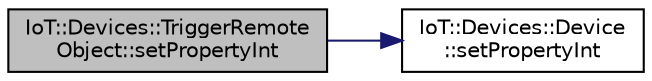 digraph "IoT::Devices::TriggerRemoteObject::setPropertyInt"
{
 // LATEX_PDF_SIZE
  edge [fontname="Helvetica",fontsize="10",labelfontname="Helvetica",labelfontsize="10"];
  node [fontname="Helvetica",fontsize="10",shape=record];
  rankdir="LR";
  Node1 [label="IoT::Devices::TriggerRemote\lObject::setPropertyInt",height=0.2,width=0.4,color="black", fillcolor="grey75", style="filled", fontcolor="black",tooltip=" "];
  Node1 -> Node2 [color="midnightblue",fontsize="10",style="solid"];
  Node2 [label="IoT::Devices::Device\l::setPropertyInt",height=0.2,width=0.4,color="black", fillcolor="white", style="filled",URL="$classIoT_1_1Devices_1_1Device.html#a1e4e211c8fb7aaf5ae650c9b25454aac",tooltip=" "];
}
